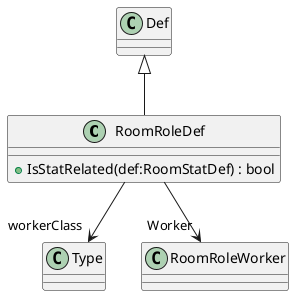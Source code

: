 @startuml
class RoomRoleDef {
    + IsStatRelated(def:RoomStatDef) : bool
}
Def <|-- RoomRoleDef
RoomRoleDef --> "workerClass" Type
RoomRoleDef --> "Worker" RoomRoleWorker
@enduml
